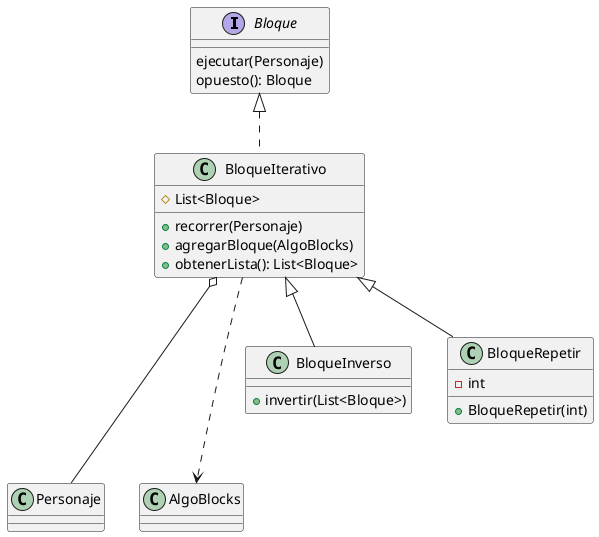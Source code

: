 @startuml

interface Bloque{
    ejecutar(Personaje)
    opuesto(): Bloque

}

class BloqueIterativo implements Bloque{
    # List<Bloque>
    + recorrer(Personaje)
    + agregarBloque(AlgoBlocks)
    + obtenerLista(): List<Bloque>
}
BloqueIterativo o--- Personaje
BloqueIterativo ...> AlgoBlocks

class BloqueInverso extends BloqueIterativo{
    + invertir(List<Bloque>)
}

class BloqueRepetir extends BloqueIterativo{
    - int
    + BloqueRepetir(int)
}

@enduml